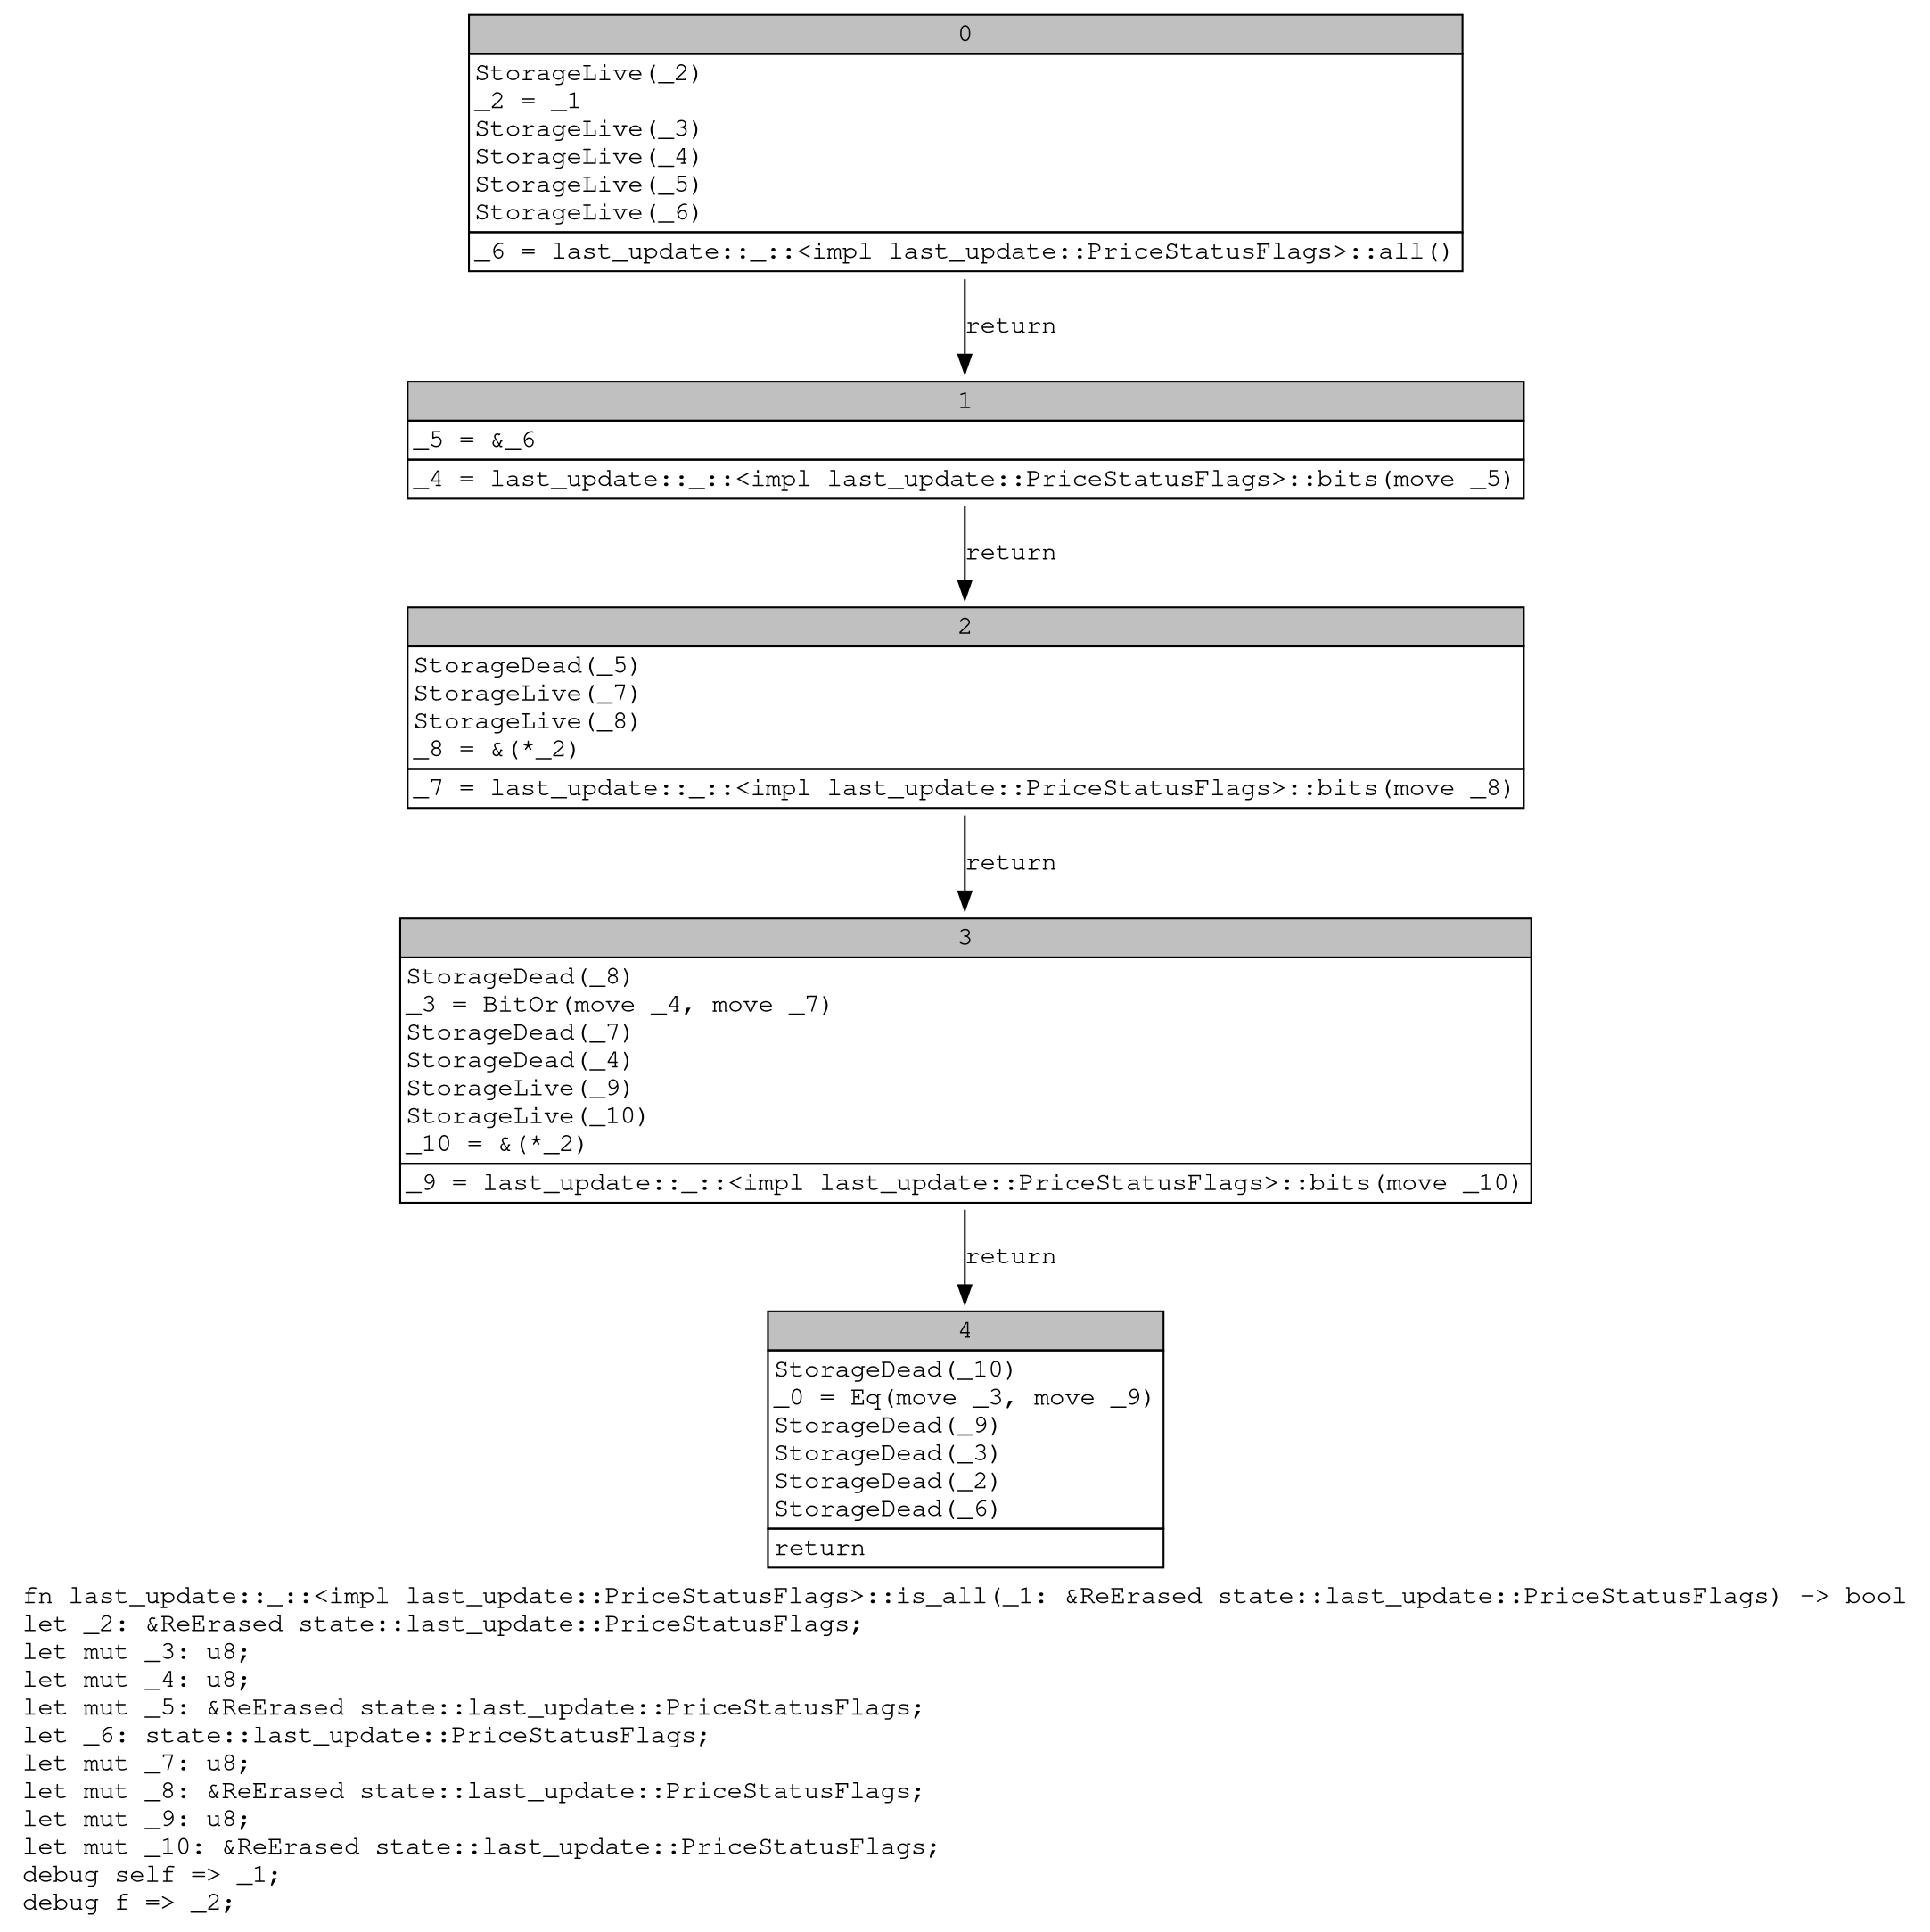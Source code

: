 digraph Mir_0_6678 {
    graph [fontname="Courier, monospace"];
    node [fontname="Courier, monospace"];
    edge [fontname="Courier, monospace"];
    label=<fn last_update::_::&lt;impl last_update::PriceStatusFlags&gt;::is_all(_1: &amp;ReErased state::last_update::PriceStatusFlags) -&gt; bool<br align="left"/>let _2: &amp;ReErased state::last_update::PriceStatusFlags;<br align="left"/>let mut _3: u8;<br align="left"/>let mut _4: u8;<br align="left"/>let mut _5: &amp;ReErased state::last_update::PriceStatusFlags;<br align="left"/>let _6: state::last_update::PriceStatusFlags;<br align="left"/>let mut _7: u8;<br align="left"/>let mut _8: &amp;ReErased state::last_update::PriceStatusFlags;<br align="left"/>let mut _9: u8;<br align="left"/>let mut _10: &amp;ReErased state::last_update::PriceStatusFlags;<br align="left"/>debug self =&gt; _1;<br align="left"/>debug f =&gt; _2;<br align="left"/>>;
    bb0__0_6678 [shape="none", label=<<table border="0" cellborder="1" cellspacing="0"><tr><td bgcolor="gray" align="center" colspan="1">0</td></tr><tr><td align="left" balign="left">StorageLive(_2)<br/>_2 = _1<br/>StorageLive(_3)<br/>StorageLive(_4)<br/>StorageLive(_5)<br/>StorageLive(_6)<br/></td></tr><tr><td align="left">_6 = last_update::_::&lt;impl last_update::PriceStatusFlags&gt;::all()</td></tr></table>>];
    bb1__0_6678 [shape="none", label=<<table border="0" cellborder="1" cellspacing="0"><tr><td bgcolor="gray" align="center" colspan="1">1</td></tr><tr><td align="left" balign="left">_5 = &amp;_6<br/></td></tr><tr><td align="left">_4 = last_update::_::&lt;impl last_update::PriceStatusFlags&gt;::bits(move _5)</td></tr></table>>];
    bb2__0_6678 [shape="none", label=<<table border="0" cellborder="1" cellspacing="0"><tr><td bgcolor="gray" align="center" colspan="1">2</td></tr><tr><td align="left" balign="left">StorageDead(_5)<br/>StorageLive(_7)<br/>StorageLive(_8)<br/>_8 = &amp;(*_2)<br/></td></tr><tr><td align="left">_7 = last_update::_::&lt;impl last_update::PriceStatusFlags&gt;::bits(move _8)</td></tr></table>>];
    bb3__0_6678 [shape="none", label=<<table border="0" cellborder="1" cellspacing="0"><tr><td bgcolor="gray" align="center" colspan="1">3</td></tr><tr><td align="left" balign="left">StorageDead(_8)<br/>_3 = BitOr(move _4, move _7)<br/>StorageDead(_7)<br/>StorageDead(_4)<br/>StorageLive(_9)<br/>StorageLive(_10)<br/>_10 = &amp;(*_2)<br/></td></tr><tr><td align="left">_9 = last_update::_::&lt;impl last_update::PriceStatusFlags&gt;::bits(move _10)</td></tr></table>>];
    bb4__0_6678 [shape="none", label=<<table border="0" cellborder="1" cellspacing="0"><tr><td bgcolor="gray" align="center" colspan="1">4</td></tr><tr><td align="left" balign="left">StorageDead(_10)<br/>_0 = Eq(move _3, move _9)<br/>StorageDead(_9)<br/>StorageDead(_3)<br/>StorageDead(_2)<br/>StorageDead(_6)<br/></td></tr><tr><td align="left">return</td></tr></table>>];
    bb0__0_6678 -> bb1__0_6678 [label="return"];
    bb1__0_6678 -> bb2__0_6678 [label="return"];
    bb2__0_6678 -> bb3__0_6678 [label="return"];
    bb3__0_6678 -> bb4__0_6678 [label="return"];
}

